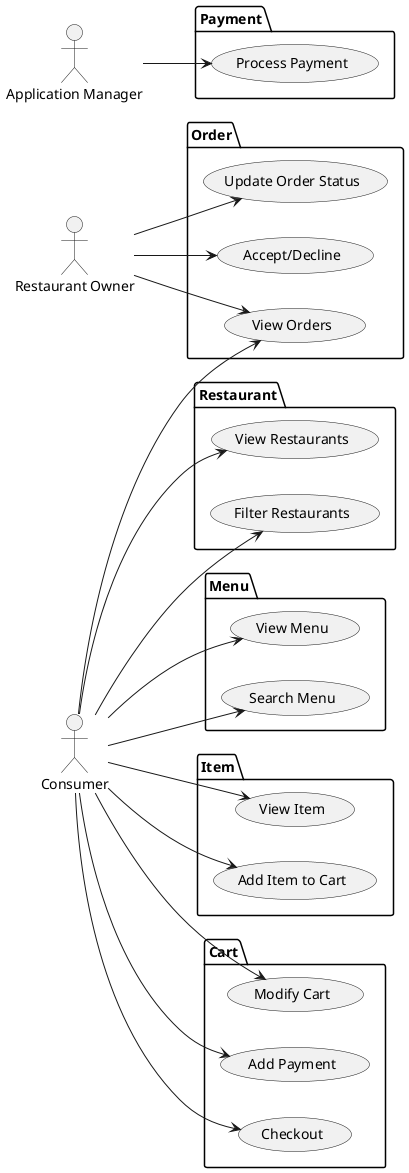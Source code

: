 @startuml
  left to right direction
  actor "Restaurant Owner" as RestaurantOwner
  actor "Consumer" as Consumer
  actor "Application Manager" as ApplicationManager

  package Order {
    usecase "View Orders" as ViewOrders
    usecase "Accept/Decline" as AcceptDecline
    usecase "Update Order Status" as UpdateOrderStatus
  }

  package Restaurant {
    usecase "View Restaurants" as ViewRestaurants
    usecase "Filter Restaurants" as FilterRestaurants
  }

  package Menu {
    usecase "View Menu" as ViewMenu
    usecase "Search Menu" as SearchMenu
  }

  package Item {
    usecase "View Item" as ViewItem
    usecase "Add Item to Cart" as AddMenuItemtoCart
  }

  package Cart {
    usecase "Modify Cart" as ModifyCart
    usecase "Add Payment" as AddPayment
    usecase "Checkout" as Checkout
  }

  package Payment {
    usecase "Process Payment" as ProcessPayment
  }

  Consumer --> ViewRestaurants
  Consumer --> FilterRestaurants
  Consumer --> ViewMenu
  Consumer --> SearchMenu
  Consumer --> AddMenuItemtoCart
  Consumer --> ViewItem
  Consumer --> ModifyCart
  Consumer --> AddPayment
  Consumer --> Checkout
  Consumer --> ViewOrders

  RestaurantOwner --> ViewOrders
  RestaurantOwner --> AcceptDecline
  RestaurantOwner --> UpdateOrderStatus

  ApplicationManager --> ProcessPayment
@enduml